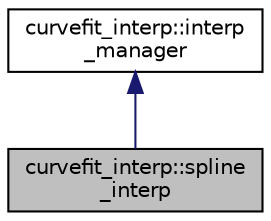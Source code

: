 digraph "curvefit_interp::spline_interp"
{
  edge [fontname="Helvetica",fontsize="10",labelfontname="Helvetica",labelfontsize="10"];
  node [fontname="Helvetica",fontsize="10",shape=record];
  Node1 [label="curvefit_interp::spline\l_interp",height=0.2,width=0.4,color="black", fillcolor="grey75", style="filled", fontcolor="black"];
  Node2 -> Node1 [dir="back",color="midnightblue",fontsize="10",style="solid",fontname="Helvetica"];
  Node2 [label="curvefit_interp::interp\l_manager",height=0.2,width=0.4,color="black", fillcolor="white", style="filled",URL="$structcurvefit__interp_1_1interp__manager.html",tooltip="Describes an abstract base class allowing for interpolation of X-Y type data sets. "];
}
